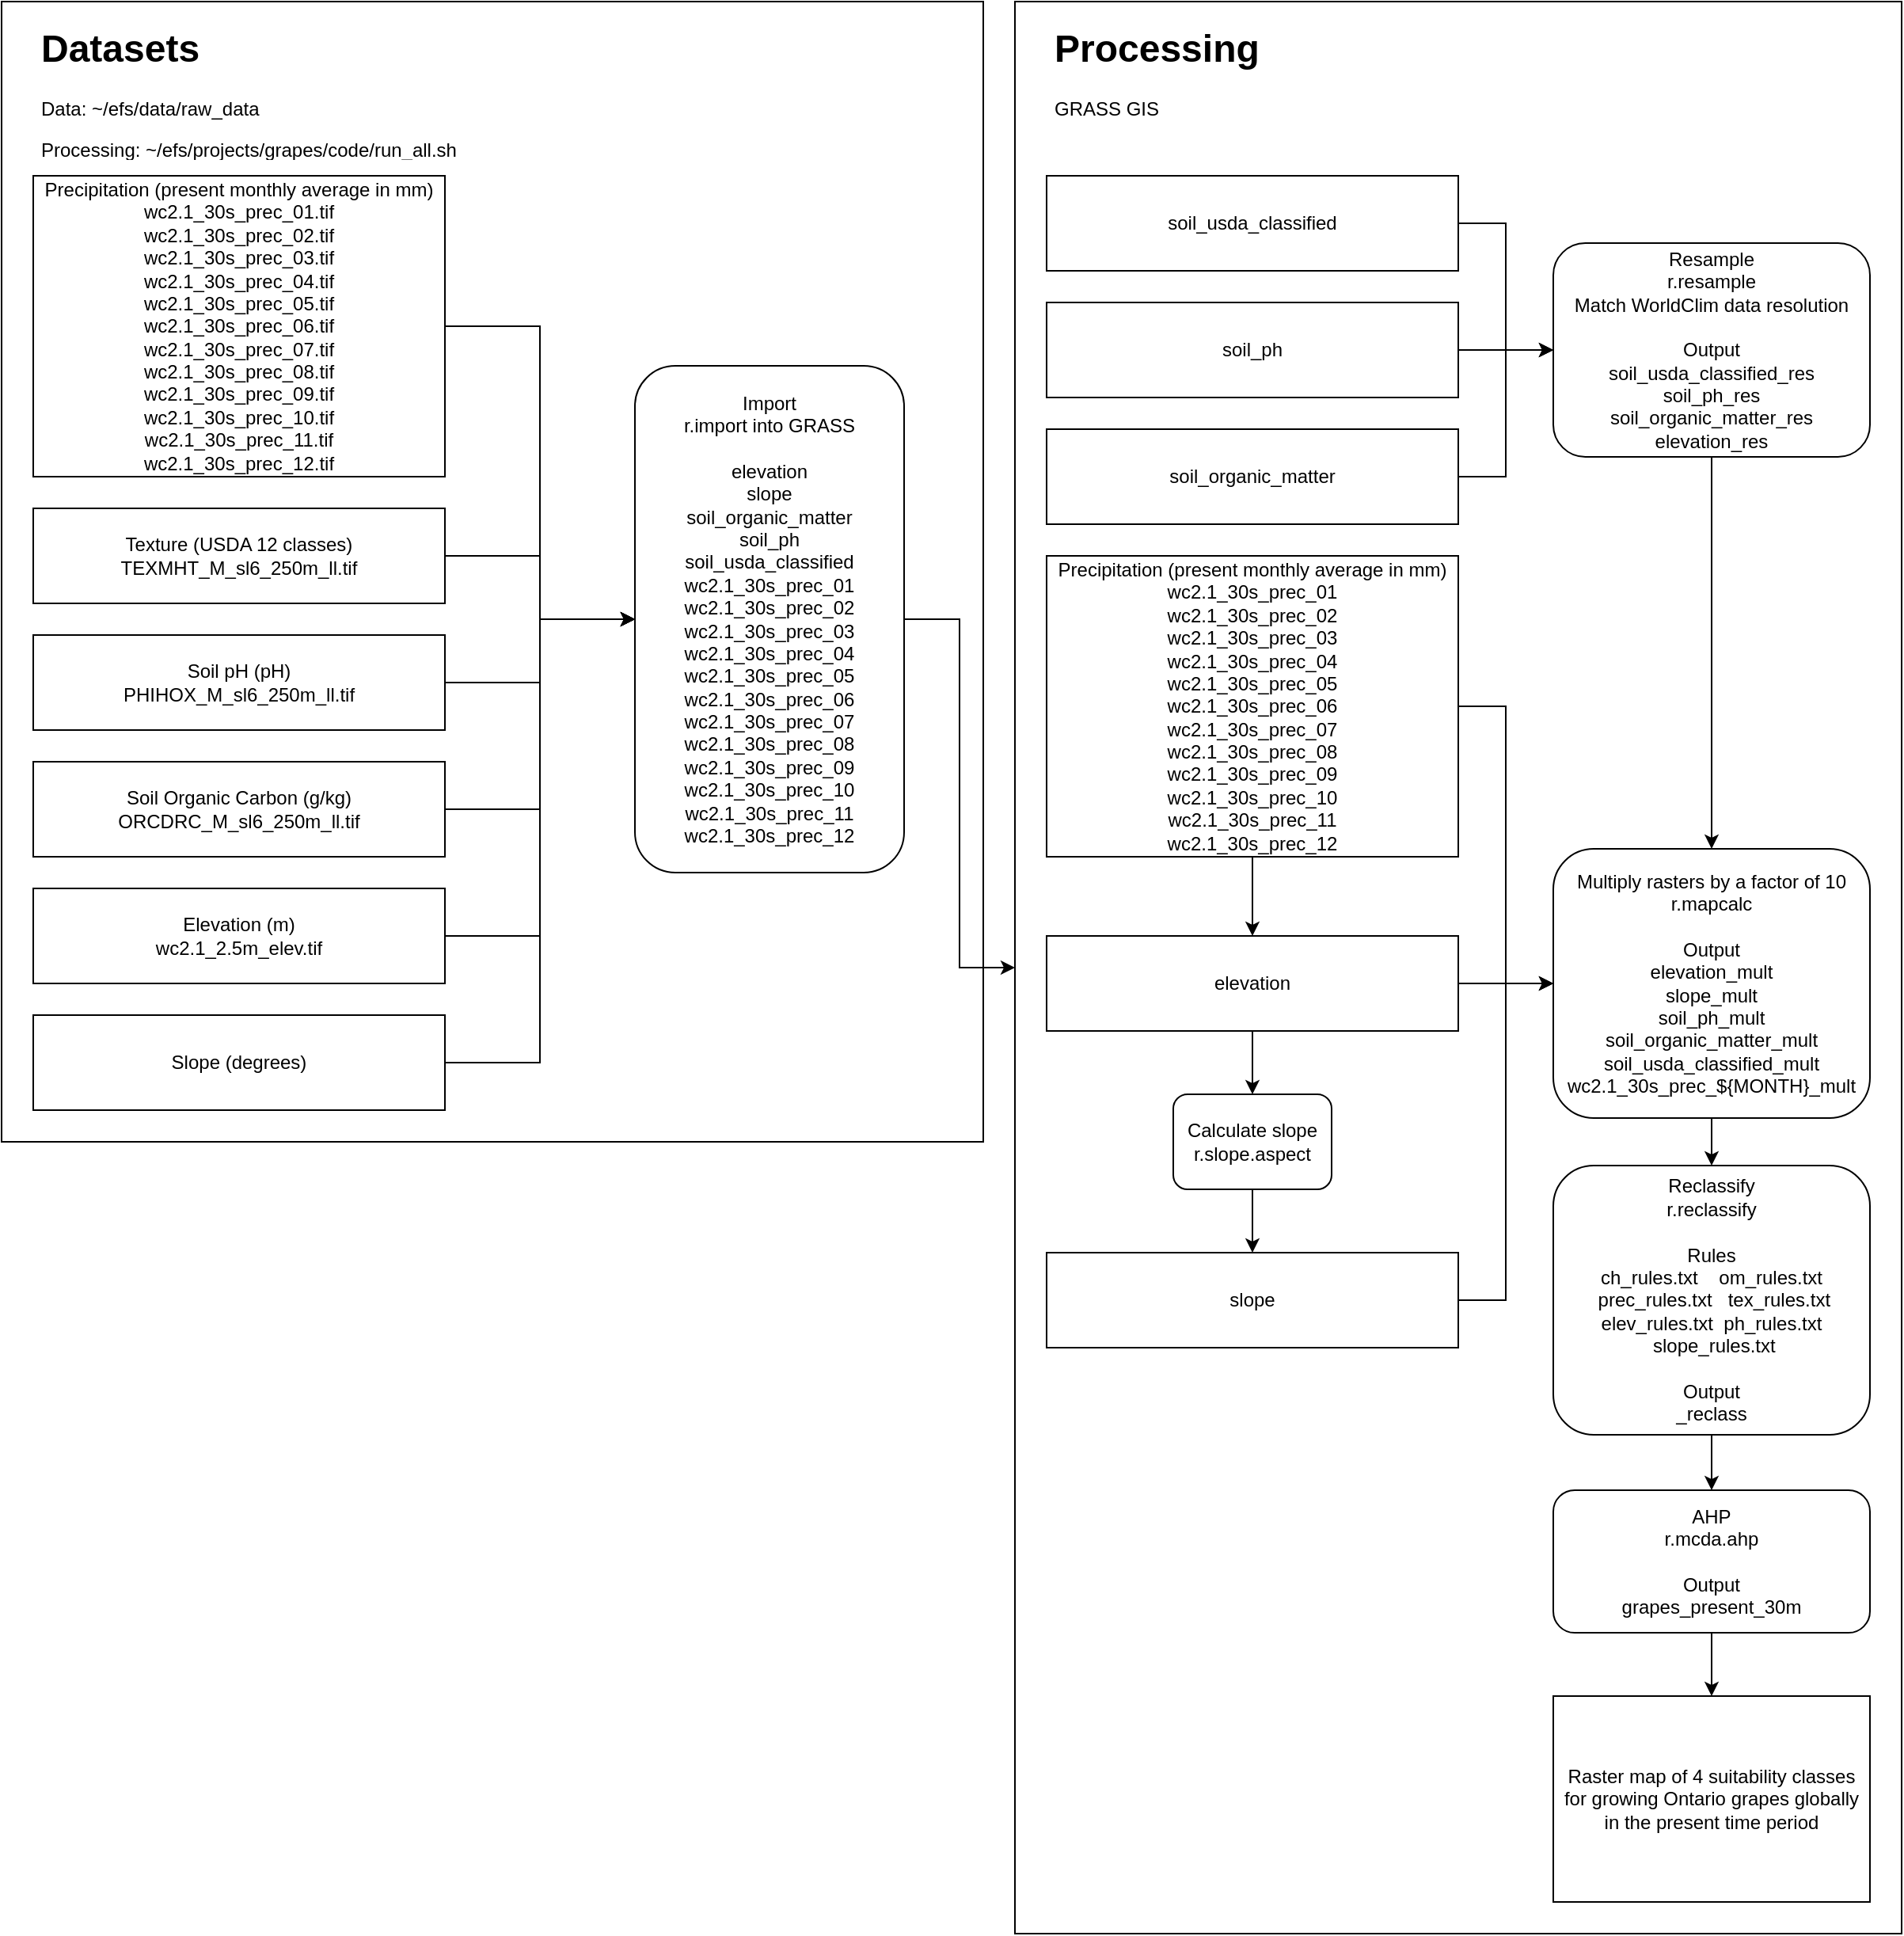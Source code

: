 <mxfile version="16.6.6" type="github">
  <diagram id="x2TIR3rb8K0Ldml0S2W9" name="Page-1">
    <mxGraphModel dx="2365" dy="1550" grid="1" gridSize="10" guides="1" tooltips="1" connect="1" arrows="1" fold="1" page="1" pageScale="2" pageWidth="850" pageHeight="1100" math="0" shadow="0">
      <root>
        <mxCell id="0" />
        <mxCell id="1" parent="0" />
        <mxCell id="LWzhJ8rB8lUzYYooP--Z-15" value="" style="rounded=0;whiteSpace=wrap;html=1;" parent="1" vertex="1">
          <mxGeometry x="710" y="80" width="560" height="1220" as="geometry" />
        </mxCell>
        <mxCell id="LWzhJ8rB8lUzYYooP--Z-7" value="" style="rounded=0;whiteSpace=wrap;html=1;" parent="1" vertex="1">
          <mxGeometry x="70" y="80" width="620" height="720" as="geometry" />
        </mxCell>
        <mxCell id="_A3OE0f-5W6X1XhNqCbN-1" style="edgeStyle=orthogonalEdgeStyle;rounded=0;orthogonalLoop=1;jettySize=auto;html=1;" parent="1" source="LWzhJ8rB8lUzYYooP--Z-2" target="LWzhJ8rB8lUzYYooP--Z-24" edge="1">
          <mxGeometry relative="1" as="geometry" />
        </mxCell>
        <mxCell id="LWzhJ8rB8lUzYYooP--Z-2" value="Precipitation (present monthly average in mm)&lt;br&gt;wc2.1_30s_prec_01.tif&lt;br&gt;wc2.1_30s_prec_02.tif&lt;br&gt;&lt;div&gt;wc2.1_30s_prec_03.tif&lt;/div&gt;&lt;div&gt;wc2.1_30s_prec_04.tif&lt;/div&gt;&lt;div&gt;wc2.1_30s_prec_05.tif&lt;/div&gt;&lt;div&gt;wc2.1_30s_prec_06.tif&lt;/div&gt;&lt;div&gt;wc2.1_30s_prec_07.tif&lt;/div&gt;&lt;div&gt;wc2.1_30s_prec_08.tif&lt;/div&gt;&lt;div&gt;wc2.1_30s_prec_09.tif&lt;/div&gt;&lt;div&gt;wc2.1_30s_prec_10.tif&lt;/div&gt;&lt;div&gt;wc2.1_30s_prec_11.tif&lt;/div&gt;&lt;div&gt;wc2.1_30s_prec_12.tif&lt;/div&gt;" style="rounded=0;whiteSpace=wrap;html=1;" parent="1" vertex="1">
          <mxGeometry x="90" y="190" width="260" height="190" as="geometry" />
        </mxCell>
        <mxCell id="_A3OE0f-5W6X1XhNqCbN-6" style="edgeStyle=orthogonalEdgeStyle;rounded=0;orthogonalLoop=1;jettySize=auto;html=1;exitX=1;exitY=0.5;exitDx=0;exitDy=0;entryX=0;entryY=0.5;entryDx=0;entryDy=0;" parent="1" source="LWzhJ8rB8lUzYYooP--Z-4" target="LWzhJ8rB8lUzYYooP--Z-24" edge="1">
          <mxGeometry relative="1" as="geometry" />
        </mxCell>
        <mxCell id="LWzhJ8rB8lUzYYooP--Z-4" value="Elevation (m)&lt;br&gt;wc2.1_2.5m_elev.tif" style="rounded=0;whiteSpace=wrap;html=1;" parent="1" vertex="1">
          <mxGeometry x="90" y="640" width="260" height="60" as="geometry" />
        </mxCell>
        <mxCell id="LWzhJ8rB8lUzYYooP--Z-6" value="&lt;h1&gt;Datasets&lt;/h1&gt;&lt;p&gt;Data: ~/efs/data/raw_data&lt;/p&gt;&lt;p&gt;Processing: ~/efs/projects/grapes/code/run_all.sh&lt;/p&gt;" style="text;html=1;strokeColor=none;fillColor=none;spacing=5;spacingTop=-20;whiteSpace=wrap;overflow=hidden;rounded=0;" parent="1" vertex="1">
          <mxGeometry x="90" y="90" width="310" height="90" as="geometry" />
        </mxCell>
        <mxCell id="_A3OE0f-5W6X1XhNqCbN-2" style="edgeStyle=orthogonalEdgeStyle;rounded=0;orthogonalLoop=1;jettySize=auto;html=1;" parent="1" source="LWzhJ8rB8lUzYYooP--Z-8" target="LWzhJ8rB8lUzYYooP--Z-24" edge="1">
          <mxGeometry relative="1" as="geometry" />
        </mxCell>
        <mxCell id="LWzhJ8rB8lUzYYooP--Z-8" value="Texture (USDA 12 classes)&lt;br&gt;TEXMHT_M_sl6_250m_ll.tif" style="rounded=0;whiteSpace=wrap;html=1;" parent="1" vertex="1">
          <mxGeometry x="90" y="400" width="260" height="60" as="geometry" />
        </mxCell>
        <mxCell id="_A3OE0f-5W6X1XhNqCbN-3" style="edgeStyle=orthogonalEdgeStyle;rounded=0;orthogonalLoop=1;jettySize=auto;html=1;" parent="1" source="LWzhJ8rB8lUzYYooP--Z-9" target="LWzhJ8rB8lUzYYooP--Z-24" edge="1">
          <mxGeometry relative="1" as="geometry" />
        </mxCell>
        <mxCell id="LWzhJ8rB8lUzYYooP--Z-9" value="Soil pH (pH)&lt;br&gt;PHIHOX_M_sl6_250m_ll.tif" style="rounded=0;whiteSpace=wrap;html=1;fontColor=#000000;" parent="1" vertex="1">
          <mxGeometry x="90" y="480" width="260" height="60" as="geometry" />
        </mxCell>
        <mxCell id="_A3OE0f-5W6X1XhNqCbN-4" style="edgeStyle=orthogonalEdgeStyle;rounded=0;orthogonalLoop=1;jettySize=auto;html=1;entryX=0;entryY=0.5;entryDx=0;entryDy=0;" parent="1" source="LWzhJ8rB8lUzYYooP--Z-10" target="LWzhJ8rB8lUzYYooP--Z-24" edge="1">
          <mxGeometry relative="1" as="geometry" />
        </mxCell>
        <mxCell id="LWzhJ8rB8lUzYYooP--Z-10" value="Soil Organic Carbon (g/kg)&lt;br&gt;ORCDRC_M_sl6_250m_ll.tif" style="rounded=0;whiteSpace=wrap;html=1;fontColor=#000000;" parent="1" vertex="1">
          <mxGeometry x="90" y="560" width="260" height="60" as="geometry" />
        </mxCell>
        <mxCell id="_A3OE0f-5W6X1XhNqCbN-7" style="edgeStyle=orthogonalEdgeStyle;rounded=0;orthogonalLoop=1;jettySize=auto;html=1;entryX=0;entryY=0.5;entryDx=0;entryDy=0;" parent="1" source="LWzhJ8rB8lUzYYooP--Z-11" target="LWzhJ8rB8lUzYYooP--Z-24" edge="1">
          <mxGeometry relative="1" as="geometry" />
        </mxCell>
        <mxCell id="LWzhJ8rB8lUzYYooP--Z-11" value="Slope (degrees)" style="rounded=0;whiteSpace=wrap;html=1;" parent="1" vertex="1">
          <mxGeometry x="90" y="720" width="260" height="60" as="geometry" />
        </mxCell>
        <mxCell id="_A3OE0f-5W6X1XhNqCbN-15" style="edgeStyle=orthogonalEdgeStyle;rounded=0;orthogonalLoop=1;jettySize=auto;html=1;" parent="1" source="LWzhJ8rB8lUzYYooP--Z-12" target="_A3OE0f-5W6X1XhNqCbN-13" edge="1">
          <mxGeometry relative="1" as="geometry" />
        </mxCell>
        <mxCell id="LWzhJ8rB8lUzYYooP--Z-12" value="Calculate slope&lt;br&gt;r.slope.aspect" style="rounded=1;whiteSpace=wrap;html=1;fontColor=#000000;" parent="1" vertex="1">
          <mxGeometry x="810" y="770" width="100" height="60" as="geometry" />
        </mxCell>
        <mxCell id="LWzhJ8rB8lUzYYooP--Z-16" value="&lt;h1&gt;Processing&lt;/h1&gt;&lt;p&gt;GRASS GIS&lt;/p&gt;" style="text;html=1;strokeColor=none;fillColor=none;spacing=5;spacingTop=-20;whiteSpace=wrap;overflow=hidden;rounded=0;" parent="1" vertex="1">
          <mxGeometry x="730" y="90" width="190" height="70" as="geometry" />
        </mxCell>
        <mxCell id="QRQPZkHAe0wi9G9AF59y-18" style="edgeStyle=orthogonalEdgeStyle;rounded=0;orthogonalLoop=1;jettySize=auto;html=1;" edge="1" parent="1" source="LWzhJ8rB8lUzYYooP--Z-19" target="QRQPZkHAe0wi9G9AF59y-6">
          <mxGeometry relative="1" as="geometry" />
        </mxCell>
        <mxCell id="LWzhJ8rB8lUzYYooP--Z-19" value="Resample&lt;br&gt;r.resample&lt;br&gt;Match WorldClim data resolution&lt;br&gt;&lt;br&gt;Output&lt;br&gt;soil_usda_classified_res&lt;br&gt;soil_ph_res&lt;br&gt;soil_organic_matter_res&lt;br&gt;elevation_res" style="rounded=1;whiteSpace=wrap;html=1;fontColor=#000000;" parent="1" vertex="1">
          <mxGeometry x="1050" y="232.5" width="200" height="135" as="geometry" />
        </mxCell>
        <mxCell id="QRQPZkHAe0wi9G9AF59y-2" style="edgeStyle=orthogonalEdgeStyle;rounded=0;orthogonalLoop=1;jettySize=auto;html=1;entryX=0;entryY=0.5;entryDx=0;entryDy=0;" edge="1" parent="1" source="LWzhJ8rB8lUzYYooP--Z-24" target="LWzhJ8rB8lUzYYooP--Z-15">
          <mxGeometry relative="1" as="geometry" />
        </mxCell>
        <mxCell id="LWzhJ8rB8lUzYYooP--Z-24" value="&lt;span&gt;Import&lt;/span&gt;&lt;br&gt;&lt;span&gt;r.import into GRASS&lt;/span&gt;&lt;br&gt;&lt;br&gt;&lt;div&gt;elevation&lt;/div&gt;&lt;div&gt;slope&lt;/div&gt;&lt;div&gt;soil_organic_matter&lt;/div&gt;&lt;div&gt;soil_ph&lt;/div&gt;&lt;div&gt;soil_usda_classified&lt;/div&gt;&lt;div&gt;wc2.1_30s_prec_01&lt;/div&gt;&lt;div&gt;wc2.1_30s_prec_02&lt;/div&gt;&lt;div&gt;wc2.1_30s_prec_03&lt;/div&gt;&lt;div&gt;wc2.1_30s_prec_04&lt;/div&gt;&lt;div&gt;wc2.1_30s_prec_05&lt;/div&gt;&lt;div&gt;wc2.1_30s_prec_06&lt;/div&gt;&lt;div&gt;wc2.1_30s_prec_07&lt;/div&gt;&lt;div&gt;wc2.1_30s_prec_08&lt;/div&gt;&lt;div&gt;wc2.1_30s_prec_09&lt;/div&gt;&lt;div&gt;wc2.1_30s_prec_10&lt;/div&gt;&lt;div&gt;wc2.1_30s_prec_11&lt;/div&gt;&lt;div&gt;wc2.1_30s_prec_12&lt;/div&gt;" style="rounded=1;whiteSpace=wrap;html=1;fontColor=#000000;" parent="1" vertex="1">
          <mxGeometry x="470" y="310" width="170" height="320" as="geometry" />
        </mxCell>
        <mxCell id="QRQPZkHAe0wi9G9AF59y-16" style="edgeStyle=orthogonalEdgeStyle;rounded=0;orthogonalLoop=1;jettySize=auto;html=1;" edge="1" parent="1" source="_A3OE0f-5W6X1XhNqCbN-8" target="_A3OE0f-5W6X1XhNqCbN-9">
          <mxGeometry relative="1" as="geometry" />
        </mxCell>
        <mxCell id="QRQPZkHAe0wi9G9AF59y-17" style="edgeStyle=orthogonalEdgeStyle;rounded=0;orthogonalLoop=1;jettySize=auto;html=1;entryX=0;entryY=0.5;entryDx=0;entryDy=0;" edge="1" parent="1" source="_A3OE0f-5W6X1XhNqCbN-8" target="QRQPZkHAe0wi9G9AF59y-6">
          <mxGeometry relative="1" as="geometry" />
        </mxCell>
        <mxCell id="_A3OE0f-5W6X1XhNqCbN-8" value="Precipitation (present monthly average in mm)&lt;br&gt;wc2.1_30s_prec_01&lt;br&gt;wc2.1_30s_prec_02&lt;br&gt;&lt;div&gt;wc2.1_30s_prec_03&lt;/div&gt;&lt;div&gt;wc2.1_30s_prec_04&lt;/div&gt;&lt;div&gt;wc2.1_30s_prec_05&lt;/div&gt;&lt;div&gt;wc2.1_30s_prec_06&lt;/div&gt;&lt;div&gt;wc2.1_30s_prec_07&lt;/div&gt;&lt;div&gt;wc2.1_30s_prec_08&lt;/div&gt;&lt;div&gt;wc2.1_30s_prec_09&lt;/div&gt;&lt;div&gt;wc2.1_30s_prec_10&lt;/div&gt;&lt;div&gt;wc2.1_30s_prec_11&lt;/div&gt;&lt;div&gt;wc2.1_30s_prec_12&lt;/div&gt;" style="rounded=0;whiteSpace=wrap;html=1;" parent="1" vertex="1">
          <mxGeometry x="730" y="430" width="260" height="190" as="geometry" />
        </mxCell>
        <mxCell id="_A3OE0f-5W6X1XhNqCbN-14" style="edgeStyle=orthogonalEdgeStyle;rounded=0;orthogonalLoop=1;jettySize=auto;html=1;" parent="1" source="_A3OE0f-5W6X1XhNqCbN-9" target="LWzhJ8rB8lUzYYooP--Z-12" edge="1">
          <mxGeometry relative="1" as="geometry" />
        </mxCell>
        <mxCell id="QRQPZkHAe0wi9G9AF59y-15" style="edgeStyle=orthogonalEdgeStyle;rounded=0;orthogonalLoop=1;jettySize=auto;html=1;entryX=0;entryY=0.5;entryDx=0;entryDy=0;" edge="1" parent="1" source="_A3OE0f-5W6X1XhNqCbN-9" target="QRQPZkHAe0wi9G9AF59y-6">
          <mxGeometry relative="1" as="geometry" />
        </mxCell>
        <mxCell id="_A3OE0f-5W6X1XhNqCbN-9" value="elevation" style="rounded=0;whiteSpace=wrap;html=1;" parent="1" vertex="1">
          <mxGeometry x="730" y="670" width="260" height="60" as="geometry" />
        </mxCell>
        <mxCell id="_A3OE0f-5W6X1XhNqCbN-18" style="edgeStyle=orthogonalEdgeStyle;rounded=0;orthogonalLoop=1;jettySize=auto;html=1;entryX=0;entryY=0.5;entryDx=0;entryDy=0;" parent="1" source="_A3OE0f-5W6X1XhNqCbN-10" target="LWzhJ8rB8lUzYYooP--Z-19" edge="1">
          <mxGeometry relative="1" as="geometry" />
        </mxCell>
        <mxCell id="_A3OE0f-5W6X1XhNqCbN-10" value="soil_usda_classified" style="rounded=0;whiteSpace=wrap;html=1;" parent="1" vertex="1">
          <mxGeometry x="730" y="190" width="260" height="60" as="geometry" />
        </mxCell>
        <mxCell id="_A3OE0f-5W6X1XhNqCbN-19" style="edgeStyle=orthogonalEdgeStyle;rounded=0;orthogonalLoop=1;jettySize=auto;html=1;" parent="1" source="_A3OE0f-5W6X1XhNqCbN-11" target="LWzhJ8rB8lUzYYooP--Z-19" edge="1">
          <mxGeometry relative="1" as="geometry" />
        </mxCell>
        <mxCell id="_A3OE0f-5W6X1XhNqCbN-11" value="soil_ph" style="rounded=0;whiteSpace=wrap;html=1;fontColor=#000000;" parent="1" vertex="1">
          <mxGeometry x="730" y="270" width="260" height="60" as="geometry" />
        </mxCell>
        <mxCell id="_A3OE0f-5W6X1XhNqCbN-20" style="edgeStyle=orthogonalEdgeStyle;rounded=0;orthogonalLoop=1;jettySize=auto;html=1;entryX=0;entryY=0.5;entryDx=0;entryDy=0;" parent="1" source="_A3OE0f-5W6X1XhNqCbN-12" target="LWzhJ8rB8lUzYYooP--Z-19" edge="1">
          <mxGeometry relative="1" as="geometry" />
        </mxCell>
        <mxCell id="_A3OE0f-5W6X1XhNqCbN-12" value="soil_organic_matter" style="rounded=0;whiteSpace=wrap;html=1;fontColor=#000000;" parent="1" vertex="1">
          <mxGeometry x="730" y="350" width="260" height="60" as="geometry" />
        </mxCell>
        <mxCell id="QRQPZkHAe0wi9G9AF59y-14" style="edgeStyle=orthogonalEdgeStyle;rounded=0;orthogonalLoop=1;jettySize=auto;html=1;entryX=0;entryY=0.5;entryDx=0;entryDy=0;" edge="1" parent="1" source="_A3OE0f-5W6X1XhNqCbN-13" target="QRQPZkHAe0wi9G9AF59y-6">
          <mxGeometry relative="1" as="geometry" />
        </mxCell>
        <mxCell id="_A3OE0f-5W6X1XhNqCbN-13" value="slope" style="rounded=0;whiteSpace=wrap;html=1;" parent="1" vertex="1">
          <mxGeometry x="730" y="870" width="260" height="60" as="geometry" />
        </mxCell>
        <mxCell id="QRQPZkHAe0wi9G9AF59y-22" style="edgeStyle=orthogonalEdgeStyle;rounded=0;orthogonalLoop=1;jettySize=auto;html=1;" edge="1" parent="1" source="_A3OE0f-5W6X1XhNqCbN-22" target="QRQPZkHAe0wi9G9AF59y-21">
          <mxGeometry relative="1" as="geometry" />
        </mxCell>
        <mxCell id="_A3OE0f-5W6X1XhNqCbN-22" value="Reclassify&lt;br&gt;r.reclassify&lt;br&gt;&lt;br&gt;Rules&lt;br&gt;&lt;div&gt;ch_rules.txt &amp;nbsp; &amp;nbsp;om_rules.txt &amp;nbsp;prec_rules.txt &amp;nbsp; tex_rules.txt&lt;/div&gt;&lt;div&gt;elev_rules.txt &amp;nbsp;ph_rules.txt &amp;nbsp;slope_rules.txt&lt;/div&gt;&lt;br&gt;Output&lt;br&gt;_reclass" style="rounded=1;whiteSpace=wrap;html=1;" parent="1" vertex="1">
          <mxGeometry x="1050" y="815" width="200" height="170" as="geometry" />
        </mxCell>
        <mxCell id="QRQPZkHAe0wi9G9AF59y-20" style="edgeStyle=orthogonalEdgeStyle;rounded=0;orthogonalLoop=1;jettySize=auto;html=1;" edge="1" parent="1" source="QRQPZkHAe0wi9G9AF59y-6" target="_A3OE0f-5W6X1XhNqCbN-22">
          <mxGeometry relative="1" as="geometry" />
        </mxCell>
        <mxCell id="QRQPZkHAe0wi9G9AF59y-6" value="Multiply rasters by a factor of 10&lt;br&gt;r.mapcalc&lt;br&gt;&lt;br&gt;Output&lt;br&gt;elevation_mult&lt;br&gt;slope_mult&lt;br&gt;soil_ph_mult&lt;br&gt;soil_organic_matter_mult&lt;br&gt;soil_usda_classified_mult&lt;br&gt;wc2.1_30s_prec_${MONTH}_mult" style="rounded=1;whiteSpace=wrap;html=1;fontColor=#000000;" vertex="1" parent="1">
          <mxGeometry x="1050" y="615" width="200" height="170" as="geometry" />
        </mxCell>
        <mxCell id="QRQPZkHAe0wi9G9AF59y-25" style="edgeStyle=orthogonalEdgeStyle;rounded=0;orthogonalLoop=1;jettySize=auto;html=1;" edge="1" parent="1" source="QRQPZkHAe0wi9G9AF59y-21" target="QRQPZkHAe0wi9G9AF59y-24">
          <mxGeometry relative="1" as="geometry" />
        </mxCell>
        <mxCell id="QRQPZkHAe0wi9G9AF59y-21" value="AHP&lt;br&gt;r.mcda.ahp&lt;br&gt;&lt;br&gt;Output&lt;br&gt;grapes_present_30m" style="rounded=1;whiteSpace=wrap;html=1;" vertex="1" parent="1">
          <mxGeometry x="1050" y="1020" width="200" height="90" as="geometry" />
        </mxCell>
        <mxCell id="QRQPZkHAe0wi9G9AF59y-24" value="Raster map of 4 suitability classes for growing Ontario grapes globally in the present time period" style="rounded=0;whiteSpace=wrap;html=1;" vertex="1" parent="1">
          <mxGeometry x="1050" y="1150" width="200" height="130" as="geometry" />
        </mxCell>
      </root>
    </mxGraphModel>
  </diagram>
</mxfile>

